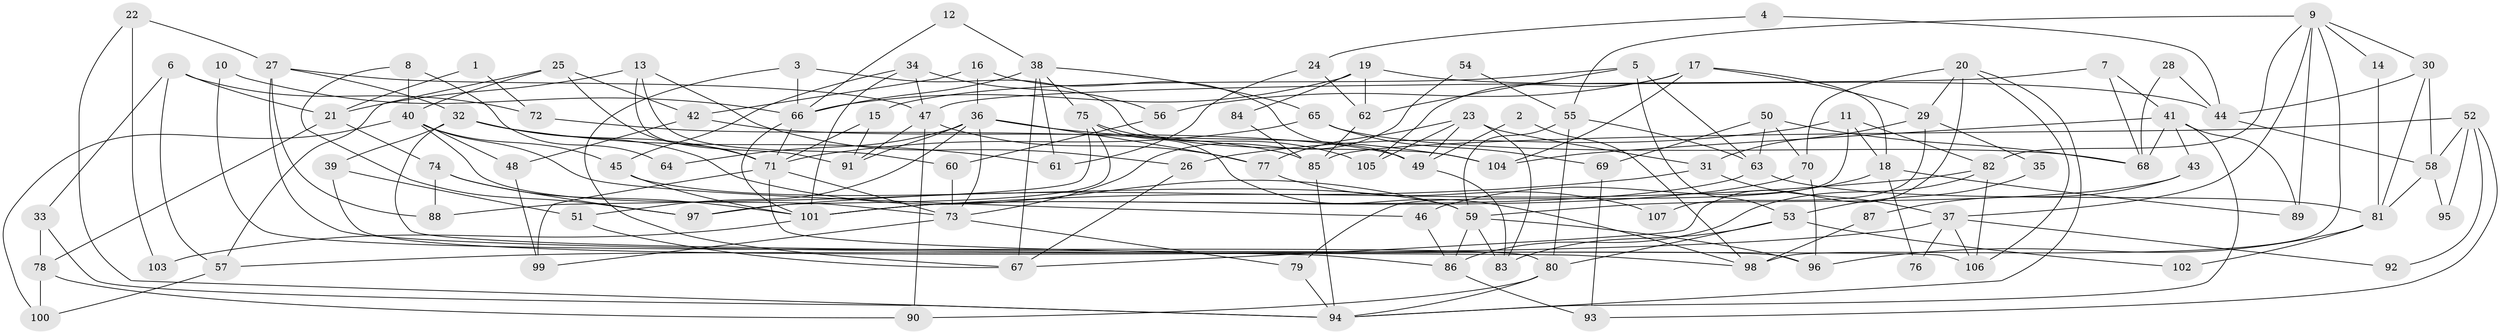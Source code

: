 // Generated by graph-tools (version 1.1) at 2025/02/03/09/25 03:02:09]
// undirected, 107 vertices, 214 edges
graph export_dot {
graph [start="1"]
  node [color=gray90,style=filled];
  1;
  2;
  3;
  4;
  5;
  6;
  7;
  8;
  9;
  10;
  11;
  12;
  13;
  14;
  15;
  16;
  17;
  18;
  19;
  20;
  21;
  22;
  23;
  24;
  25;
  26;
  27;
  28;
  29;
  30;
  31;
  32;
  33;
  34;
  35;
  36;
  37;
  38;
  39;
  40;
  41;
  42;
  43;
  44;
  45;
  46;
  47;
  48;
  49;
  50;
  51;
  52;
  53;
  54;
  55;
  56;
  57;
  58;
  59;
  60;
  61;
  62;
  63;
  64;
  65;
  66;
  67;
  68;
  69;
  70;
  71;
  72;
  73;
  74;
  75;
  76;
  77;
  78;
  79;
  80;
  81;
  82;
  83;
  84;
  85;
  86;
  87;
  88;
  89;
  90;
  91;
  92;
  93;
  94;
  95;
  96;
  97;
  98;
  99;
  100;
  101;
  102;
  103;
  104;
  105;
  106;
  107;
  1 -- 72;
  1 -- 21;
  2 -- 49;
  2 -- 98;
  3 -- 66;
  3 -- 67;
  3 -- 104;
  4 -- 44;
  4 -- 24;
  5 -- 53;
  5 -- 15;
  5 -- 62;
  5 -- 63;
  6 -- 21;
  6 -- 33;
  6 -- 57;
  6 -- 72;
  7 -- 47;
  7 -- 68;
  7 -- 41;
  8 -- 40;
  8 -- 97;
  8 -- 64;
  9 -- 98;
  9 -- 37;
  9 -- 14;
  9 -- 30;
  9 -- 55;
  9 -- 82;
  9 -- 89;
  10 -- 80;
  10 -- 66;
  11 -- 18;
  11 -- 82;
  11 -- 26;
  11 -- 79;
  12 -- 66;
  12 -- 38;
  13 -- 26;
  13 -- 91;
  13 -- 21;
  13 -- 60;
  14 -- 81;
  15 -- 91;
  15 -- 71;
  16 -- 49;
  16 -- 42;
  16 -- 36;
  17 -- 104;
  17 -- 56;
  17 -- 18;
  17 -- 29;
  17 -- 105;
  18 -- 89;
  18 -- 46;
  18 -- 76;
  19 -- 66;
  19 -- 44;
  19 -- 62;
  19 -- 84;
  20 -- 106;
  20 -- 70;
  20 -- 29;
  20 -- 67;
  20 -- 94;
  21 -- 74;
  21 -- 78;
  22 -- 27;
  22 -- 94;
  22 -- 103;
  23 -- 83;
  23 -- 105;
  23 -- 31;
  23 -- 49;
  23 -- 77;
  24 -- 62;
  24 -- 61;
  25 -- 57;
  25 -- 40;
  25 -- 42;
  25 -- 71;
  26 -- 67;
  27 -- 47;
  27 -- 32;
  27 -- 88;
  27 -- 98;
  28 -- 44;
  28 -- 68;
  29 -- 31;
  29 -- 35;
  29 -- 107;
  30 -- 81;
  30 -- 44;
  30 -- 58;
  31 -- 37;
  31 -- 97;
  32 -- 71;
  32 -- 59;
  32 -- 39;
  32 -- 61;
  32 -- 106;
  33 -- 94;
  33 -- 78;
  34 -- 101;
  34 -- 47;
  34 -- 45;
  34 -- 56;
  35 -- 53;
  36 -- 104;
  36 -- 51;
  36 -- 64;
  36 -- 73;
  36 -- 77;
  36 -- 91;
  37 -- 106;
  37 -- 57;
  37 -- 76;
  37 -- 92;
  38 -- 66;
  38 -- 67;
  38 -- 61;
  38 -- 65;
  38 -- 75;
  39 -- 96;
  39 -- 51;
  40 -- 45;
  40 -- 73;
  40 -- 46;
  40 -- 48;
  40 -- 100;
  41 -- 94;
  41 -- 43;
  41 -- 68;
  41 -- 89;
  41 -- 104;
  42 -- 48;
  42 -- 49;
  43 -- 59;
  43 -- 87;
  44 -- 58;
  45 -- 59;
  45 -- 101;
  46 -- 86;
  47 -- 90;
  47 -- 77;
  47 -- 91;
  48 -- 99;
  49 -- 83;
  50 -- 63;
  50 -- 68;
  50 -- 69;
  50 -- 70;
  51 -- 67;
  52 -- 58;
  52 -- 93;
  52 -- 85;
  52 -- 92;
  52 -- 95;
  53 -- 83;
  53 -- 80;
  53 -- 102;
  54 -- 55;
  54 -- 73;
  55 -- 63;
  55 -- 59;
  55 -- 80;
  56 -- 60;
  57 -- 100;
  58 -- 81;
  58 -- 95;
  59 -- 86;
  59 -- 83;
  59 -- 96;
  60 -- 73;
  62 -- 85;
  63 -- 101;
  63 -- 81;
  65 -- 71;
  65 -- 68;
  65 -- 69;
  66 -- 71;
  66 -- 101;
  69 -- 93;
  70 -- 101;
  70 -- 96;
  71 -- 73;
  71 -- 86;
  71 -- 99;
  72 -- 85;
  73 -- 79;
  73 -- 99;
  74 -- 97;
  74 -- 101;
  74 -- 88;
  75 -- 88;
  75 -- 97;
  75 -- 98;
  75 -- 105;
  77 -- 107;
  78 -- 100;
  78 -- 90;
  79 -- 94;
  80 -- 94;
  80 -- 90;
  81 -- 96;
  81 -- 102;
  82 -- 86;
  82 -- 101;
  82 -- 106;
  84 -- 85;
  85 -- 94;
  86 -- 93;
  87 -- 98;
  101 -- 103;
}
